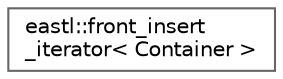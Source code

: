 digraph "类继承关系图"
{
 // LATEX_PDF_SIZE
  bgcolor="transparent";
  edge [fontname=Helvetica,fontsize=10,labelfontname=Helvetica,labelfontsize=10];
  node [fontname=Helvetica,fontsize=10,shape=box,height=0.2,width=0.4];
  rankdir="LR";
  Node0 [id="Node000000",label="eastl::front_insert\l_iterator\< Container \>",height=0.2,width=0.4,color="grey40", fillcolor="white", style="filled",URL="$classeastl_1_1front__insert__iterator.html",tooltip=" "];
}
